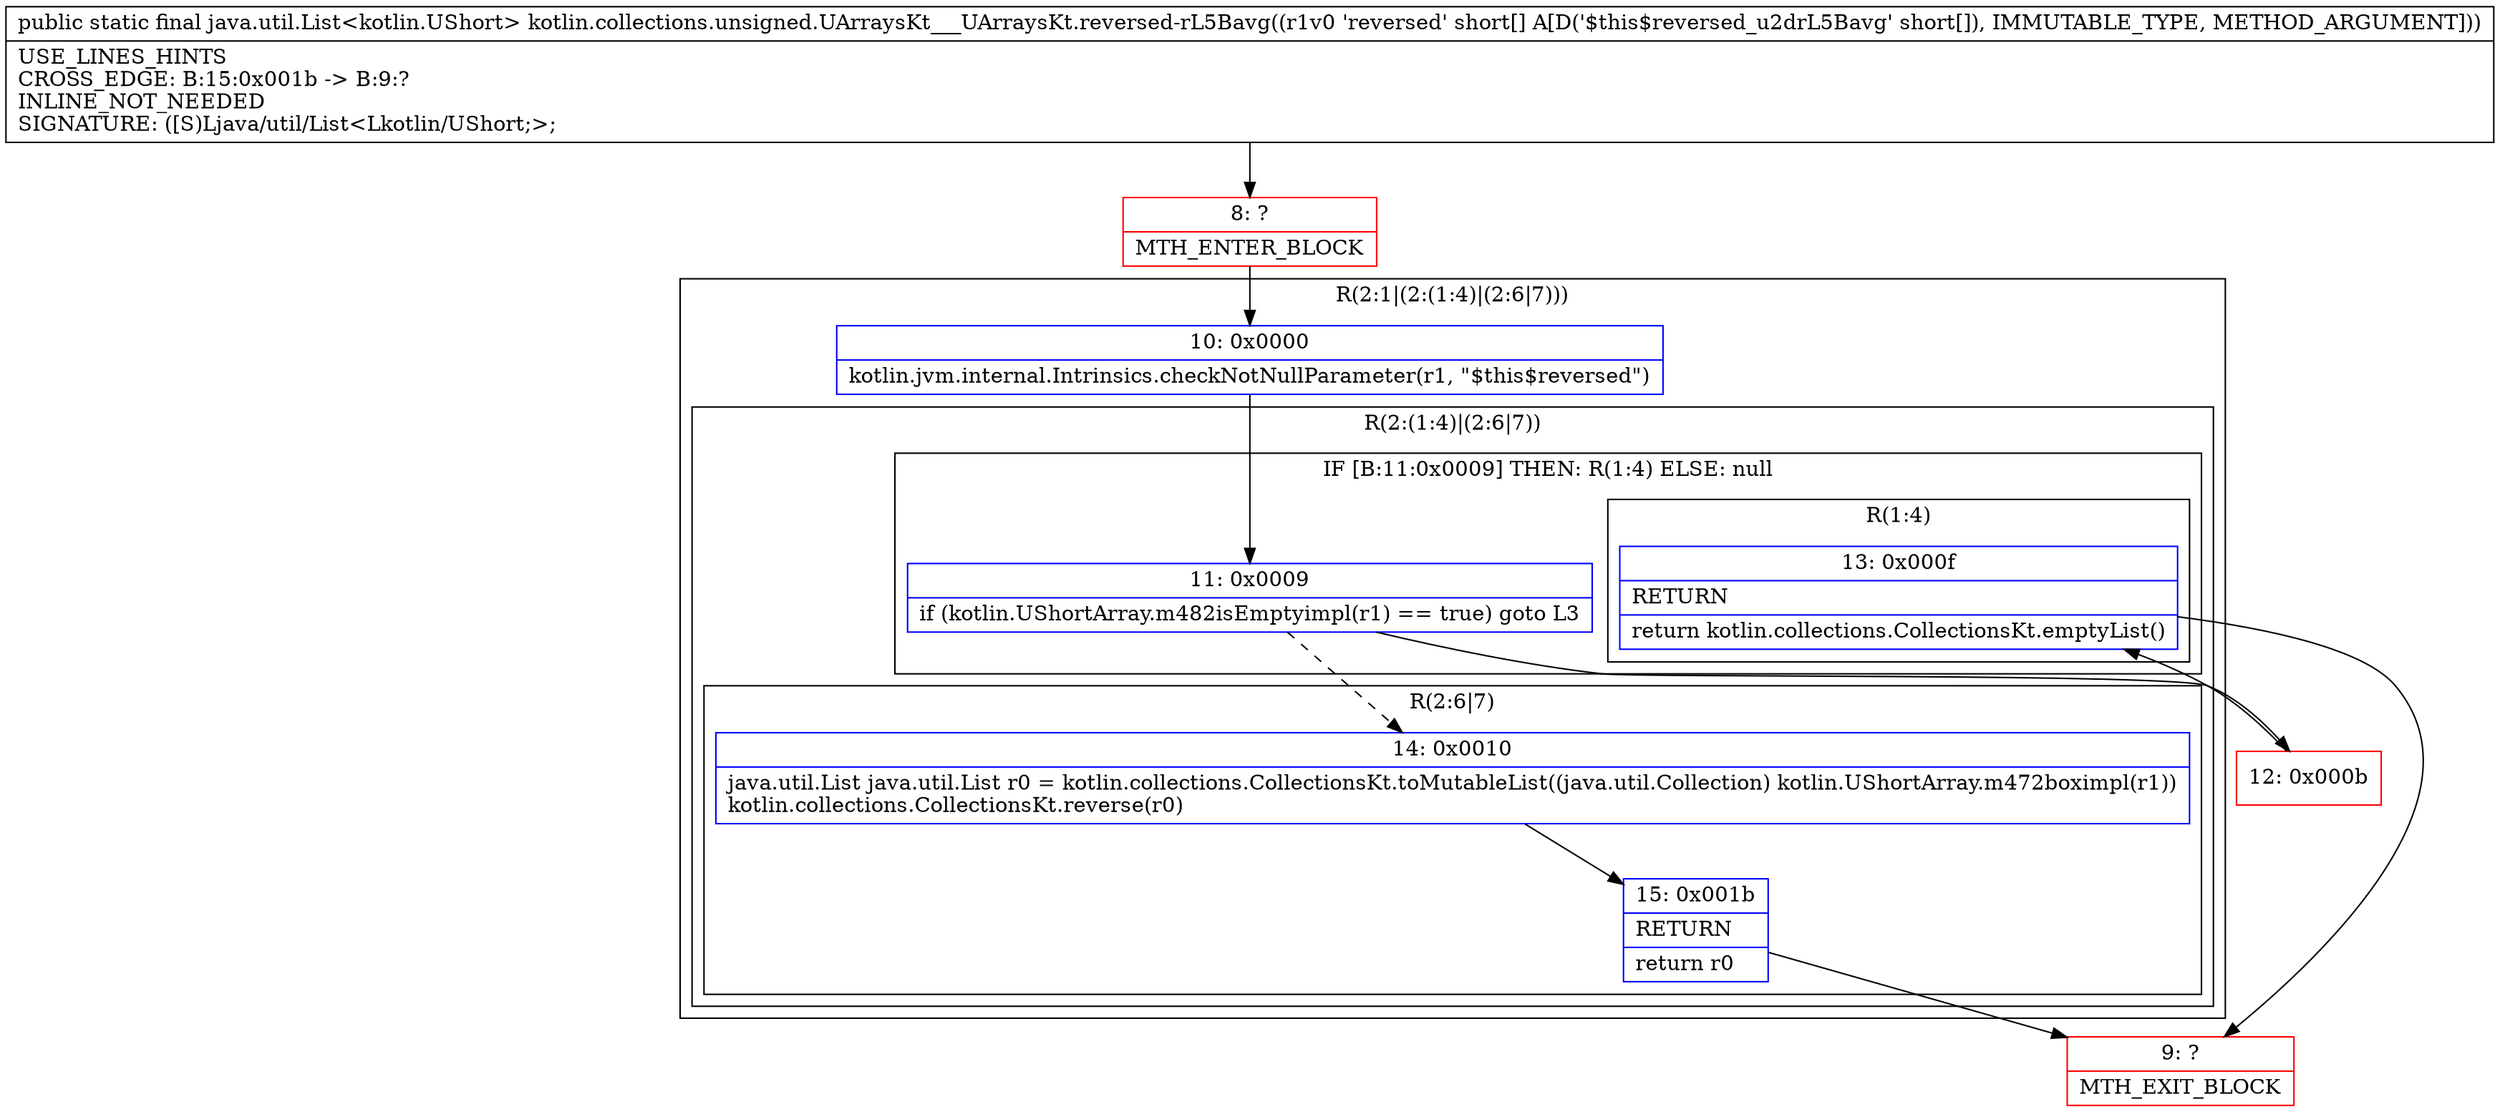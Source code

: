 digraph "CFG forkotlin.collections.unsigned.UArraysKt___UArraysKt.reversed\-rL5Bavg([S)Ljava\/util\/List;" {
subgraph cluster_Region_279255722 {
label = "R(2:1|(2:(1:4)|(2:6|7)))";
node [shape=record,color=blue];
Node_10 [shape=record,label="{10\:\ 0x0000|kotlin.jvm.internal.Intrinsics.checkNotNullParameter(r1, \"$this$reversed\")\l}"];
subgraph cluster_Region_232933362 {
label = "R(2:(1:4)|(2:6|7))";
node [shape=record,color=blue];
subgraph cluster_IfRegion_1279216272 {
label = "IF [B:11:0x0009] THEN: R(1:4) ELSE: null";
node [shape=record,color=blue];
Node_11 [shape=record,label="{11\:\ 0x0009|if (kotlin.UShortArray.m482isEmptyimpl(r1) == true) goto L3\l}"];
subgraph cluster_Region_441475962 {
label = "R(1:4)";
node [shape=record,color=blue];
Node_13 [shape=record,label="{13\:\ 0x000f|RETURN\l|return kotlin.collections.CollectionsKt.emptyList()\l}"];
}
}
subgraph cluster_Region_1590304678 {
label = "R(2:6|7)";
node [shape=record,color=blue];
Node_14 [shape=record,label="{14\:\ 0x0010|java.util.List java.util.List r0 = kotlin.collections.CollectionsKt.toMutableList((java.util.Collection) kotlin.UShortArray.m472boximpl(r1))\lkotlin.collections.CollectionsKt.reverse(r0)\l}"];
Node_15 [shape=record,label="{15\:\ 0x001b|RETURN\l|return r0\l}"];
}
}
}
Node_8 [shape=record,color=red,label="{8\:\ ?|MTH_ENTER_BLOCK\l}"];
Node_12 [shape=record,color=red,label="{12\:\ 0x000b}"];
Node_9 [shape=record,color=red,label="{9\:\ ?|MTH_EXIT_BLOCK\l}"];
MethodNode[shape=record,label="{public static final java.util.List\<kotlin.UShort\> kotlin.collections.unsigned.UArraysKt___UArraysKt.reversed\-rL5Bavg((r1v0 'reversed' short[] A[D('$this$reversed_u2drL5Bavg' short[]), IMMUTABLE_TYPE, METHOD_ARGUMENT]))  | USE_LINES_HINTS\lCROSS_EDGE: B:15:0x001b \-\> B:9:?\lINLINE_NOT_NEEDED\lSIGNATURE: ([S)Ljava\/util\/List\<Lkotlin\/UShort;\>;\l}"];
MethodNode -> Node_8;Node_10 -> Node_11;
Node_11 -> Node_12;
Node_11 -> Node_14[style=dashed];
Node_13 -> Node_9;
Node_14 -> Node_15;
Node_15 -> Node_9;
Node_8 -> Node_10;
Node_12 -> Node_13;
}

